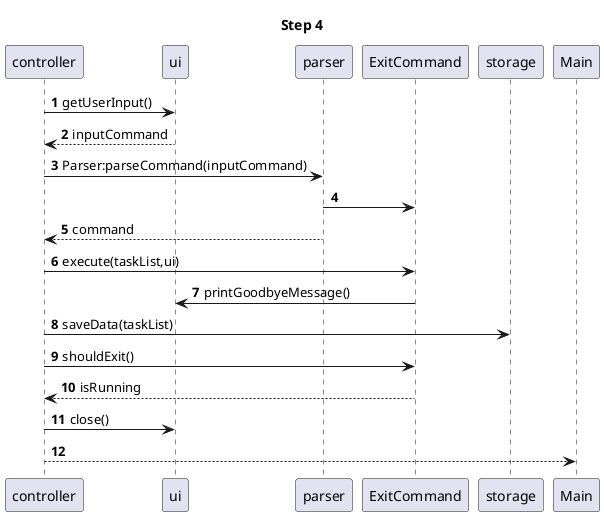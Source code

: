 @startuml
'https://plantuml.com/sequence-diagram

autonumber
title Step 4
controller -> ui:getUserInput()
controller <-- ui:inputCommand
controller -> parser:Parser:parseCommand(inputCommand)
parser -> ExitCommand
controller <-- parser:command
controller -> ExitCommand:execute(taskList,ui)
ExitCommand -> ui:printGoodbyeMessage()
controller -> storage:saveData(taskList)
controller -> ExitCommand:shouldExit()
controller <-- ExitCommand:isRunning
controller -> ui:close()
Main <-- controller
@enduml